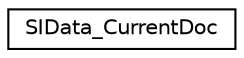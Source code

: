 digraph "Graphical Class Hierarchy"
{
 // LATEX_PDF_SIZE
  edge [fontname="Helvetica",fontsize="10",labelfontname="Helvetica",labelfontsize="10"];
  node [fontname="Helvetica",fontsize="10",shape=record];
  rankdir="LR";
  Node0 [label="SIData_CurrentDoc",height=0.2,width=0.4,color="black", fillcolor="white", style="filled",URL="$structSIData__CurrentDoc.html",tooltip=" "];
}
